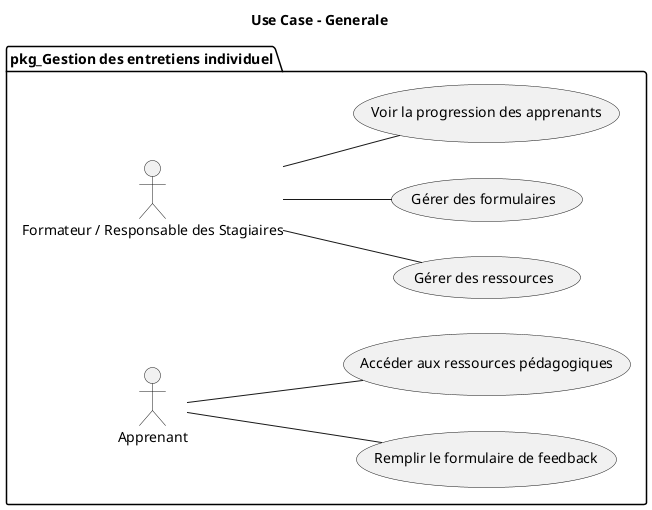 @startuml
package "pkg_Gestion des entretiens individuel" {
    title Use Case - Generale

    left to right direction

    actor "Formateur / Responsable des Stagiaires" as RespoFormateur
    actor "Apprenant" as Apprenant

    usecase "Gérer des ressources" as UC1
    usecase "Gérer des formulaires" as UC2
    usecase "Voir la progression des apprenants" as UC3
    usecase "Remplir le formulaire de feedback" as UC4
    usecase "Accéder aux ressources pédagogiques" as UC5
  

    RespoFormateur -- UC1
    RespoFormateur -- UC2
    RespoFormateur -- UC3
  

    Apprenant -- UC4
    Apprenant -- UC5

}
@enduml
